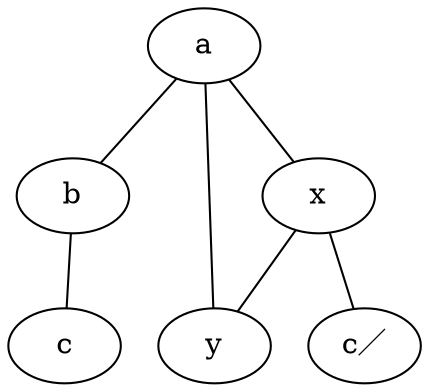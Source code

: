 graph test2 {
       a -- b -- c;
       a -- {x y};
       x -- c／ [w=10.0];
       x -- y [w=5.0,len=3];
}

